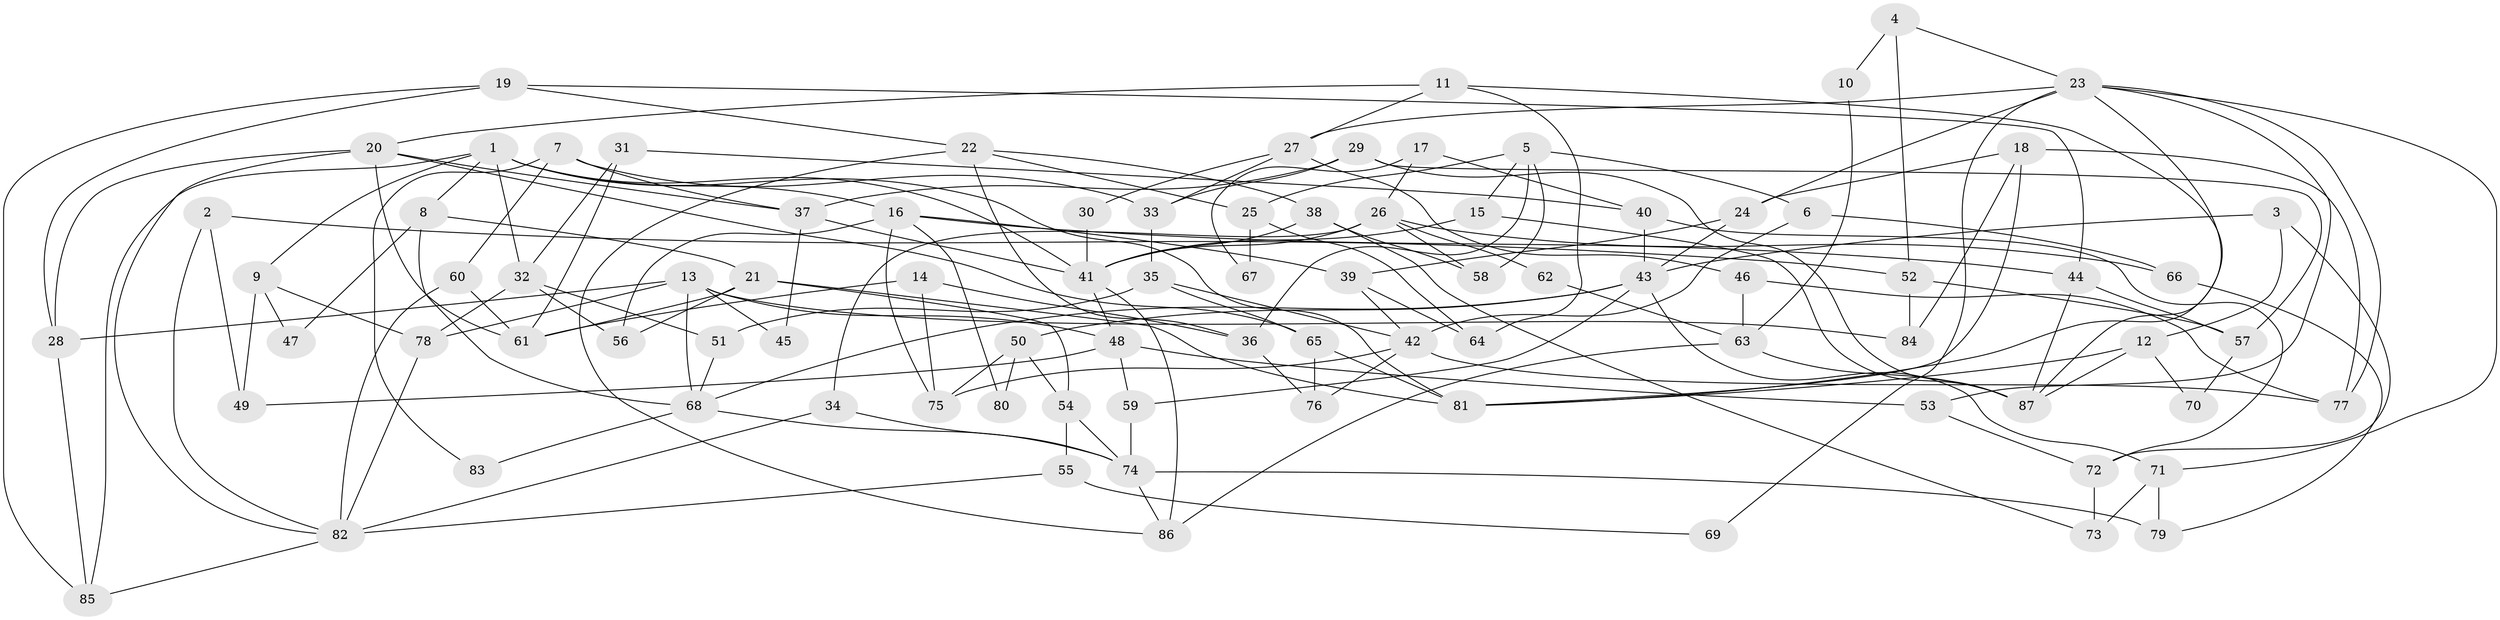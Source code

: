 // Generated by graph-tools (version 1.1) at 2025/02/03/09/25 03:02:03]
// undirected, 87 vertices, 174 edges
graph export_dot {
graph [start="1"]
  node [color=gray90,style=filled];
  1;
  2;
  3;
  4;
  5;
  6;
  7;
  8;
  9;
  10;
  11;
  12;
  13;
  14;
  15;
  16;
  17;
  18;
  19;
  20;
  21;
  22;
  23;
  24;
  25;
  26;
  27;
  28;
  29;
  30;
  31;
  32;
  33;
  34;
  35;
  36;
  37;
  38;
  39;
  40;
  41;
  42;
  43;
  44;
  45;
  46;
  47;
  48;
  49;
  50;
  51;
  52;
  53;
  54;
  55;
  56;
  57;
  58;
  59;
  60;
  61;
  62;
  63;
  64;
  65;
  66;
  67;
  68;
  69;
  70;
  71;
  72;
  73;
  74;
  75;
  76;
  77;
  78;
  79;
  80;
  81;
  82;
  83;
  84;
  85;
  86;
  87;
  1 -- 32;
  1 -- 85;
  1 -- 8;
  1 -- 9;
  1 -- 16;
  1 -- 41;
  1 -- 81;
  2 -- 82;
  2 -- 49;
  2 -- 52;
  3 -- 43;
  3 -- 12;
  3 -- 72;
  4 -- 52;
  4 -- 23;
  4 -- 10;
  5 -- 15;
  5 -- 6;
  5 -- 25;
  5 -- 36;
  5 -- 58;
  6 -- 42;
  6 -- 66;
  7 -- 37;
  7 -- 33;
  7 -- 60;
  7 -- 83;
  8 -- 21;
  8 -- 47;
  8 -- 68;
  9 -- 78;
  9 -- 47;
  9 -- 49;
  10 -- 63;
  11 -- 20;
  11 -- 27;
  11 -- 64;
  11 -- 87;
  12 -- 87;
  12 -- 81;
  12 -- 70;
  13 -- 68;
  13 -- 28;
  13 -- 45;
  13 -- 48;
  13 -- 78;
  13 -- 84;
  14 -- 36;
  14 -- 75;
  14 -- 61;
  15 -- 41;
  15 -- 87;
  16 -- 39;
  16 -- 44;
  16 -- 56;
  16 -- 75;
  16 -- 80;
  17 -- 26;
  17 -- 40;
  17 -- 67;
  18 -- 81;
  18 -- 77;
  18 -- 24;
  18 -- 84;
  19 -- 28;
  19 -- 44;
  19 -- 22;
  19 -- 85;
  20 -- 82;
  20 -- 61;
  20 -- 28;
  20 -- 37;
  20 -- 65;
  21 -- 56;
  21 -- 81;
  21 -- 54;
  21 -- 61;
  22 -- 25;
  22 -- 36;
  22 -- 38;
  22 -- 86;
  23 -- 81;
  23 -- 53;
  23 -- 24;
  23 -- 27;
  23 -- 69;
  23 -- 71;
  23 -- 77;
  24 -- 39;
  24 -- 43;
  25 -- 64;
  25 -- 67;
  26 -- 58;
  26 -- 41;
  26 -- 34;
  26 -- 62;
  26 -- 66;
  27 -- 33;
  27 -- 30;
  27 -- 46;
  28 -- 85;
  29 -- 57;
  29 -- 37;
  29 -- 33;
  29 -- 87;
  30 -- 41;
  31 -- 40;
  31 -- 61;
  31 -- 32;
  32 -- 78;
  32 -- 51;
  32 -- 56;
  33 -- 35;
  34 -- 74;
  34 -- 82;
  35 -- 65;
  35 -- 51;
  35 -- 42;
  36 -- 76;
  37 -- 41;
  37 -- 45;
  38 -- 41;
  38 -- 58;
  38 -- 73;
  39 -- 42;
  39 -- 64;
  40 -- 72;
  40 -- 43;
  41 -- 86;
  41 -- 48;
  42 -- 77;
  42 -- 75;
  42 -- 76;
  43 -- 68;
  43 -- 50;
  43 -- 59;
  43 -- 71;
  44 -- 87;
  44 -- 57;
  46 -- 63;
  46 -- 77;
  48 -- 49;
  48 -- 53;
  48 -- 59;
  50 -- 75;
  50 -- 54;
  50 -- 80;
  51 -- 68;
  52 -- 84;
  52 -- 57;
  53 -- 72;
  54 -- 55;
  54 -- 74;
  55 -- 82;
  55 -- 69;
  57 -- 70;
  59 -- 74;
  60 -- 61;
  60 -- 82;
  62 -- 63;
  63 -- 87;
  63 -- 86;
  65 -- 76;
  65 -- 81;
  66 -- 79;
  68 -- 74;
  68 -- 83;
  71 -- 73;
  71 -- 79;
  72 -- 73;
  74 -- 79;
  74 -- 86;
  78 -- 82;
  82 -- 85;
}
